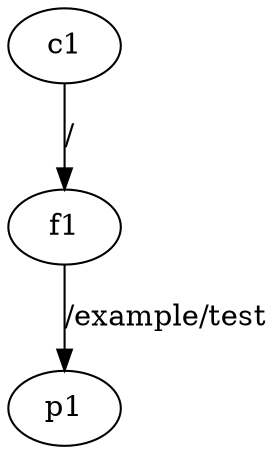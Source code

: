 digraph G {
    c1 [class="client"]
    c1 -> f1 [label="/"]

    f1 [class="forwarder"]
    f1 -> p1 [label="/example/test"]

    p1 [class="producer" data="/example/test"]
}
